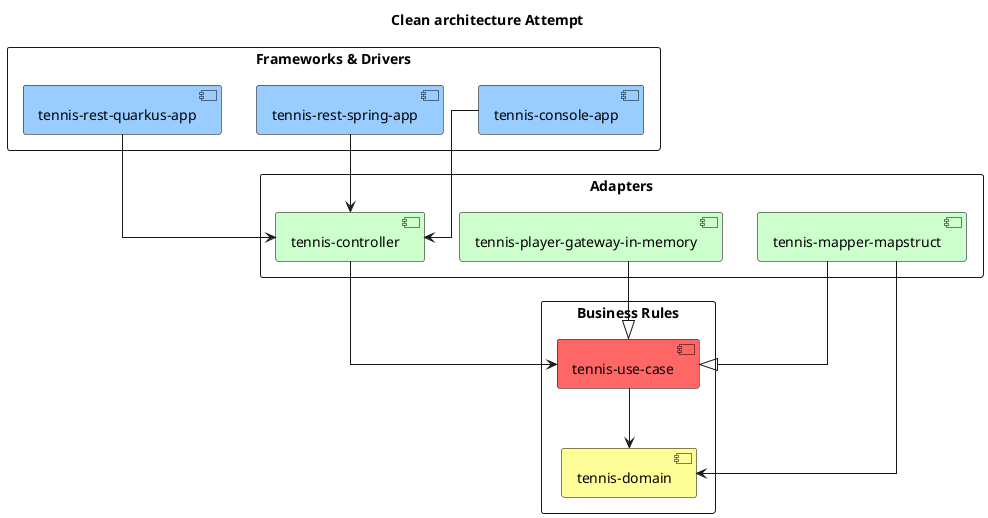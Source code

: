 @startuml
skinparam linetype ortho
skinparam component {
    BorderColor #000000
}
title Clean architecture Attempt

rectangle "Business Rules" {
[tennis-use-case] as uc #ff6666
[tennis-domain] as domain #ffff99
}

rectangle "Frameworks & Drivers" {
[tennis-console-app] as consoleApp #99ccff
[tennis-rest-spring-app] as restSpringApp #99ccff
[tennis-rest-quarkus-app] as restQuarkusApp #99ccff
}

rectangle "Adapters" {
[tennis-controller] as controller #ccffcc
[tennis-player-gateway-in-memory] as player_gateway #ccffcc
[tennis-mapper-mapstruct] as mapper #ccffcc
}

consoleApp -D-> controller
restQuarkusApp  -D-> controller
restSpringApp -D-> controller

controller -D-> uc

uc -D-> domain
mapper -R-|> uc
mapper -R-> domain

player_gateway  -R-|> uc

@enduml